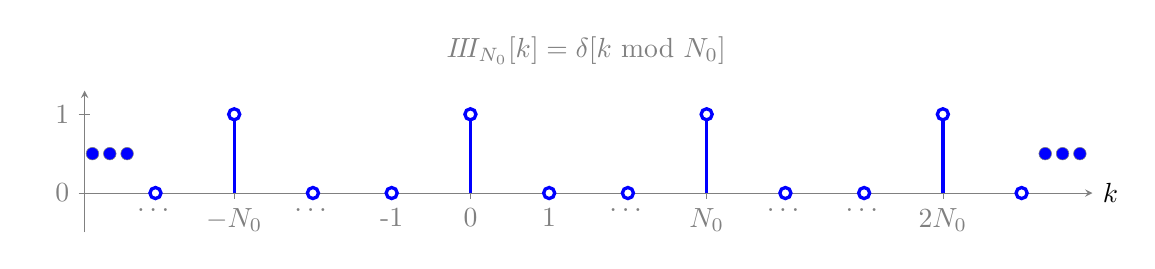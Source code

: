 ﻿\def\troispoints#1#2{
\filldraw [fill=blue] (#1,#2) 	circle (0.08);
\filldraw [fill=blue] (#1+0.22,#2) 	circle (0.08);
\filldraw [fill=blue] (#1+0.44,#2) 	circle (0.08);
}
\def\Sha{\!I\!I\!I}
\begin{tikzpicture}
	\begin{axis}[	x=1cm, y=1cm,
								domain=-2:7,
								xmin = -4.9, xmax=7.9,
								ymin=-0.5, ymax = 1.3,
								axis x line=center,
								axis y line=left, 
								xlabel={$k$},
								title={$\Sha_{N_0}[k]=\delta[k \text{ mod } N_0 ]$},
								ylabel style = {anchor=south, thick, black},
								xlabel style = {anchor=west, thick, black},
								grid=minor,
								ytick={0,1},
								xticklabels={,\dots, $-N_0$, \dots, -1,0,1,\dots, $N_0$,\dots,\dots,2$N_0$},
								%enlarge y limits=0.5,
								enlarge x limits=false,
								help lines=thin
							]

		\addplot[very thick, blue, mark=*, mark options={fill=white},ycomb,samples at={-7, -6, ..., 7}] plot (\x,{(\x == 6)+(\x == 3) + (\x==0)+(\x == -3)+(\x == -6)});

	\troispoints{-4.8}{0.5}
	\troispoints{7.3}{0.5}
	\end{axis}
\end{tikzpicture}
    

